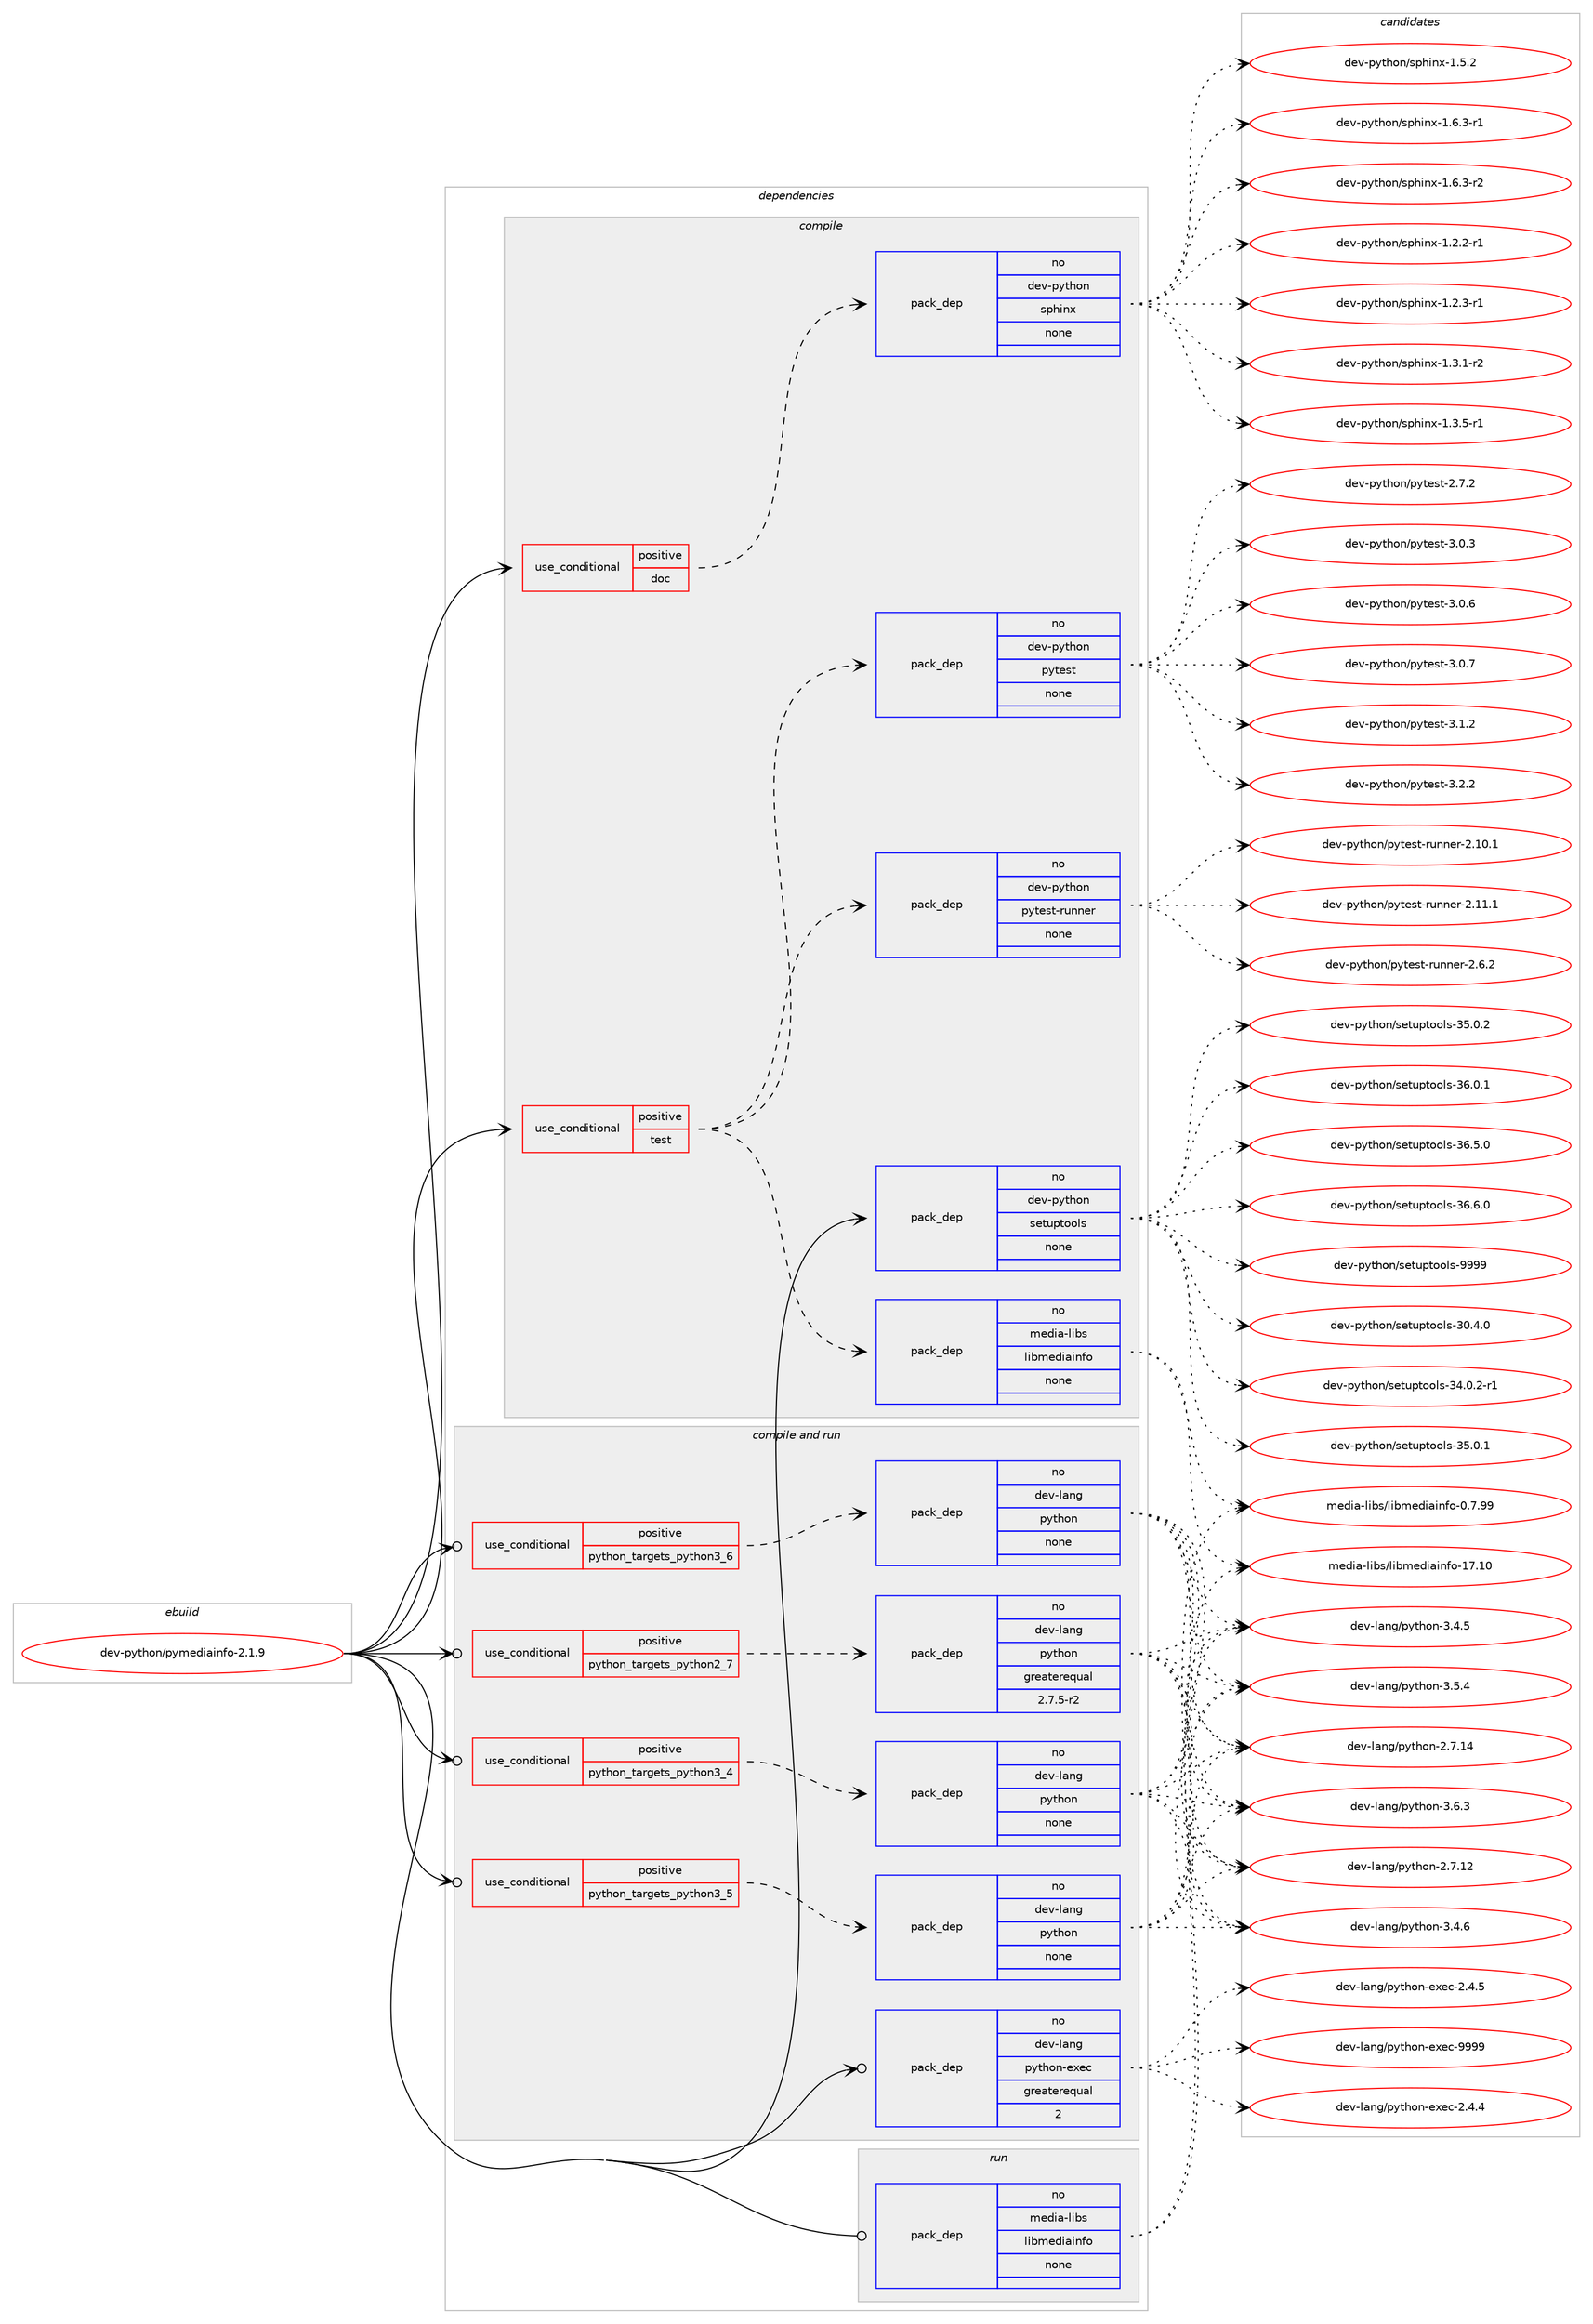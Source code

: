 digraph prolog {

# *************
# Graph options
# *************

newrank=true;
concentrate=true;
compound=true;
graph [rankdir=LR,fontname=Helvetica,fontsize=10,ranksep=1.5];#, ranksep=2.5, nodesep=0.2];
edge  [arrowhead=vee];
node  [fontname=Helvetica,fontsize=10];

# **********
# The ebuild
# **********

subgraph cluster_leftcol {
color=gray;
rank=same;
label=<<i>ebuild</i>>;
id [label="dev-python/pymediainfo-2.1.9", color=red, width=4, href="../dev-python/pymediainfo-2.1.9.svg"];
}

# ****************
# The dependencies
# ****************

subgraph cluster_midcol {
color=gray;
label=<<i>dependencies</i>>;
subgraph cluster_compile {
fillcolor="#eeeeee";
style=filled;
label=<<i>compile</i>>;
subgraph cond38766 {
dependency177443 [label=<<TABLE BORDER="0" CELLBORDER="1" CELLSPACING="0" CELLPADDING="4"><TR><TD ROWSPAN="3" CELLPADDING="10">use_conditional</TD></TR><TR><TD>positive</TD></TR><TR><TD>doc</TD></TR></TABLE>>, shape=none, color=red];
subgraph pack134759 {
dependency177444 [label=<<TABLE BORDER="0" CELLBORDER="1" CELLSPACING="0" CELLPADDING="4" WIDTH="220"><TR><TD ROWSPAN="6" CELLPADDING="30">pack_dep</TD></TR><TR><TD WIDTH="110">no</TD></TR><TR><TD>dev-python</TD></TR><TR><TD>sphinx</TD></TR><TR><TD>none</TD></TR><TR><TD></TD></TR></TABLE>>, shape=none, color=blue];
}
dependency177443:e -> dependency177444:w [weight=20,style="dashed",arrowhead="vee"];
}
id:e -> dependency177443:w [weight=20,style="solid",arrowhead="vee"];
subgraph cond38767 {
dependency177445 [label=<<TABLE BORDER="0" CELLBORDER="1" CELLSPACING="0" CELLPADDING="4"><TR><TD ROWSPAN="3" CELLPADDING="10">use_conditional</TD></TR><TR><TD>positive</TD></TR><TR><TD>test</TD></TR></TABLE>>, shape=none, color=red];
subgraph pack134760 {
dependency177446 [label=<<TABLE BORDER="0" CELLBORDER="1" CELLSPACING="0" CELLPADDING="4" WIDTH="220"><TR><TD ROWSPAN="6" CELLPADDING="30">pack_dep</TD></TR><TR><TD WIDTH="110">no</TD></TR><TR><TD>media-libs</TD></TR><TR><TD>libmediainfo</TD></TR><TR><TD>none</TD></TR><TR><TD></TD></TR></TABLE>>, shape=none, color=blue];
}
dependency177445:e -> dependency177446:w [weight=20,style="dashed",arrowhead="vee"];
subgraph pack134761 {
dependency177447 [label=<<TABLE BORDER="0" CELLBORDER="1" CELLSPACING="0" CELLPADDING="4" WIDTH="220"><TR><TD ROWSPAN="6" CELLPADDING="30">pack_dep</TD></TR><TR><TD WIDTH="110">no</TD></TR><TR><TD>dev-python</TD></TR><TR><TD>pytest</TD></TR><TR><TD>none</TD></TR><TR><TD></TD></TR></TABLE>>, shape=none, color=blue];
}
dependency177445:e -> dependency177447:w [weight=20,style="dashed",arrowhead="vee"];
subgraph pack134762 {
dependency177448 [label=<<TABLE BORDER="0" CELLBORDER="1" CELLSPACING="0" CELLPADDING="4" WIDTH="220"><TR><TD ROWSPAN="6" CELLPADDING="30">pack_dep</TD></TR><TR><TD WIDTH="110">no</TD></TR><TR><TD>dev-python</TD></TR><TR><TD>pytest-runner</TD></TR><TR><TD>none</TD></TR><TR><TD></TD></TR></TABLE>>, shape=none, color=blue];
}
dependency177445:e -> dependency177448:w [weight=20,style="dashed",arrowhead="vee"];
}
id:e -> dependency177445:w [weight=20,style="solid",arrowhead="vee"];
subgraph pack134763 {
dependency177449 [label=<<TABLE BORDER="0" CELLBORDER="1" CELLSPACING="0" CELLPADDING="4" WIDTH="220"><TR><TD ROWSPAN="6" CELLPADDING="30">pack_dep</TD></TR><TR><TD WIDTH="110">no</TD></TR><TR><TD>dev-python</TD></TR><TR><TD>setuptools</TD></TR><TR><TD>none</TD></TR><TR><TD></TD></TR></TABLE>>, shape=none, color=blue];
}
id:e -> dependency177449:w [weight=20,style="solid",arrowhead="vee"];
}
subgraph cluster_compileandrun {
fillcolor="#eeeeee";
style=filled;
label=<<i>compile and run</i>>;
subgraph cond38768 {
dependency177450 [label=<<TABLE BORDER="0" CELLBORDER="1" CELLSPACING="0" CELLPADDING="4"><TR><TD ROWSPAN="3" CELLPADDING="10">use_conditional</TD></TR><TR><TD>positive</TD></TR><TR><TD>python_targets_python2_7</TD></TR></TABLE>>, shape=none, color=red];
subgraph pack134764 {
dependency177451 [label=<<TABLE BORDER="0" CELLBORDER="1" CELLSPACING="0" CELLPADDING="4" WIDTH="220"><TR><TD ROWSPAN="6" CELLPADDING="30">pack_dep</TD></TR><TR><TD WIDTH="110">no</TD></TR><TR><TD>dev-lang</TD></TR><TR><TD>python</TD></TR><TR><TD>greaterequal</TD></TR><TR><TD>2.7.5-r2</TD></TR></TABLE>>, shape=none, color=blue];
}
dependency177450:e -> dependency177451:w [weight=20,style="dashed",arrowhead="vee"];
}
id:e -> dependency177450:w [weight=20,style="solid",arrowhead="odotvee"];
subgraph cond38769 {
dependency177452 [label=<<TABLE BORDER="0" CELLBORDER="1" CELLSPACING="0" CELLPADDING="4"><TR><TD ROWSPAN="3" CELLPADDING="10">use_conditional</TD></TR><TR><TD>positive</TD></TR><TR><TD>python_targets_python3_4</TD></TR></TABLE>>, shape=none, color=red];
subgraph pack134765 {
dependency177453 [label=<<TABLE BORDER="0" CELLBORDER="1" CELLSPACING="0" CELLPADDING="4" WIDTH="220"><TR><TD ROWSPAN="6" CELLPADDING="30">pack_dep</TD></TR><TR><TD WIDTH="110">no</TD></TR><TR><TD>dev-lang</TD></TR><TR><TD>python</TD></TR><TR><TD>none</TD></TR><TR><TD></TD></TR></TABLE>>, shape=none, color=blue];
}
dependency177452:e -> dependency177453:w [weight=20,style="dashed",arrowhead="vee"];
}
id:e -> dependency177452:w [weight=20,style="solid",arrowhead="odotvee"];
subgraph cond38770 {
dependency177454 [label=<<TABLE BORDER="0" CELLBORDER="1" CELLSPACING="0" CELLPADDING="4"><TR><TD ROWSPAN="3" CELLPADDING="10">use_conditional</TD></TR><TR><TD>positive</TD></TR><TR><TD>python_targets_python3_5</TD></TR></TABLE>>, shape=none, color=red];
subgraph pack134766 {
dependency177455 [label=<<TABLE BORDER="0" CELLBORDER="1" CELLSPACING="0" CELLPADDING="4" WIDTH="220"><TR><TD ROWSPAN="6" CELLPADDING="30">pack_dep</TD></TR><TR><TD WIDTH="110">no</TD></TR><TR><TD>dev-lang</TD></TR><TR><TD>python</TD></TR><TR><TD>none</TD></TR><TR><TD></TD></TR></TABLE>>, shape=none, color=blue];
}
dependency177454:e -> dependency177455:w [weight=20,style="dashed",arrowhead="vee"];
}
id:e -> dependency177454:w [weight=20,style="solid",arrowhead="odotvee"];
subgraph cond38771 {
dependency177456 [label=<<TABLE BORDER="0" CELLBORDER="1" CELLSPACING="0" CELLPADDING="4"><TR><TD ROWSPAN="3" CELLPADDING="10">use_conditional</TD></TR><TR><TD>positive</TD></TR><TR><TD>python_targets_python3_6</TD></TR></TABLE>>, shape=none, color=red];
subgraph pack134767 {
dependency177457 [label=<<TABLE BORDER="0" CELLBORDER="1" CELLSPACING="0" CELLPADDING="4" WIDTH="220"><TR><TD ROWSPAN="6" CELLPADDING="30">pack_dep</TD></TR><TR><TD WIDTH="110">no</TD></TR><TR><TD>dev-lang</TD></TR><TR><TD>python</TD></TR><TR><TD>none</TD></TR><TR><TD></TD></TR></TABLE>>, shape=none, color=blue];
}
dependency177456:e -> dependency177457:w [weight=20,style="dashed",arrowhead="vee"];
}
id:e -> dependency177456:w [weight=20,style="solid",arrowhead="odotvee"];
subgraph pack134768 {
dependency177458 [label=<<TABLE BORDER="0" CELLBORDER="1" CELLSPACING="0" CELLPADDING="4" WIDTH="220"><TR><TD ROWSPAN="6" CELLPADDING="30">pack_dep</TD></TR><TR><TD WIDTH="110">no</TD></TR><TR><TD>dev-lang</TD></TR><TR><TD>python-exec</TD></TR><TR><TD>greaterequal</TD></TR><TR><TD>2</TD></TR></TABLE>>, shape=none, color=blue];
}
id:e -> dependency177458:w [weight=20,style="solid",arrowhead="odotvee"];
}
subgraph cluster_run {
fillcolor="#eeeeee";
style=filled;
label=<<i>run</i>>;
subgraph pack134769 {
dependency177459 [label=<<TABLE BORDER="0" CELLBORDER="1" CELLSPACING="0" CELLPADDING="4" WIDTH="220"><TR><TD ROWSPAN="6" CELLPADDING="30">pack_dep</TD></TR><TR><TD WIDTH="110">no</TD></TR><TR><TD>media-libs</TD></TR><TR><TD>libmediainfo</TD></TR><TR><TD>none</TD></TR><TR><TD></TD></TR></TABLE>>, shape=none, color=blue];
}
id:e -> dependency177459:w [weight=20,style="solid",arrowhead="odot"];
}
}

# **************
# The candidates
# **************

subgraph cluster_choices {
rank=same;
color=gray;
label=<<i>candidates</i>>;

subgraph choice134759 {
color=black;
nodesep=1;
choice10010111845112121116104111110471151121041051101204549465046504511449 [label="dev-python/sphinx-1.2.2-r1", color=red, width=4,href="../dev-python/sphinx-1.2.2-r1.svg"];
choice10010111845112121116104111110471151121041051101204549465046514511449 [label="dev-python/sphinx-1.2.3-r1", color=red, width=4,href="../dev-python/sphinx-1.2.3-r1.svg"];
choice10010111845112121116104111110471151121041051101204549465146494511450 [label="dev-python/sphinx-1.3.1-r2", color=red, width=4,href="../dev-python/sphinx-1.3.1-r2.svg"];
choice10010111845112121116104111110471151121041051101204549465146534511449 [label="dev-python/sphinx-1.3.5-r1", color=red, width=4,href="../dev-python/sphinx-1.3.5-r1.svg"];
choice1001011184511212111610411111047115112104105110120454946534650 [label="dev-python/sphinx-1.5.2", color=red, width=4,href="../dev-python/sphinx-1.5.2.svg"];
choice10010111845112121116104111110471151121041051101204549465446514511449 [label="dev-python/sphinx-1.6.3-r1", color=red, width=4,href="../dev-python/sphinx-1.6.3-r1.svg"];
choice10010111845112121116104111110471151121041051101204549465446514511450 [label="dev-python/sphinx-1.6.3-r2", color=red, width=4,href="../dev-python/sphinx-1.6.3-r2.svg"];
dependency177444:e -> choice10010111845112121116104111110471151121041051101204549465046504511449:w [style=dotted,weight="100"];
dependency177444:e -> choice10010111845112121116104111110471151121041051101204549465046514511449:w [style=dotted,weight="100"];
dependency177444:e -> choice10010111845112121116104111110471151121041051101204549465146494511450:w [style=dotted,weight="100"];
dependency177444:e -> choice10010111845112121116104111110471151121041051101204549465146534511449:w [style=dotted,weight="100"];
dependency177444:e -> choice1001011184511212111610411111047115112104105110120454946534650:w [style=dotted,weight="100"];
dependency177444:e -> choice10010111845112121116104111110471151121041051101204549465446514511449:w [style=dotted,weight="100"];
dependency177444:e -> choice10010111845112121116104111110471151121041051101204549465446514511450:w [style=dotted,weight="100"];
}
subgraph choice134760 {
color=black;
nodesep=1;
choice10910110010597451081059811547108105981091011001059710511010211145484655465757 [label="media-libs/libmediainfo-0.7.99", color=red, width=4,href="../media-libs/libmediainfo-0.7.99.svg"];
choice109101100105974510810598115471081059810910110010597105110102111454955464948 [label="media-libs/libmediainfo-17.10", color=red, width=4,href="../media-libs/libmediainfo-17.10.svg"];
dependency177446:e -> choice10910110010597451081059811547108105981091011001059710511010211145484655465757:w [style=dotted,weight="100"];
dependency177446:e -> choice109101100105974510810598115471081059810910110010597105110102111454955464948:w [style=dotted,weight="100"];
}
subgraph choice134761 {
color=black;
nodesep=1;
choice1001011184511212111610411111047112121116101115116455046554650 [label="dev-python/pytest-2.7.2", color=red, width=4,href="../dev-python/pytest-2.7.2.svg"];
choice1001011184511212111610411111047112121116101115116455146484651 [label="dev-python/pytest-3.0.3", color=red, width=4,href="../dev-python/pytest-3.0.3.svg"];
choice1001011184511212111610411111047112121116101115116455146484654 [label="dev-python/pytest-3.0.6", color=red, width=4,href="../dev-python/pytest-3.0.6.svg"];
choice1001011184511212111610411111047112121116101115116455146484655 [label="dev-python/pytest-3.0.7", color=red, width=4,href="../dev-python/pytest-3.0.7.svg"];
choice1001011184511212111610411111047112121116101115116455146494650 [label="dev-python/pytest-3.1.2", color=red, width=4,href="../dev-python/pytest-3.1.2.svg"];
choice1001011184511212111610411111047112121116101115116455146504650 [label="dev-python/pytest-3.2.2", color=red, width=4,href="../dev-python/pytest-3.2.2.svg"];
dependency177447:e -> choice1001011184511212111610411111047112121116101115116455046554650:w [style=dotted,weight="100"];
dependency177447:e -> choice1001011184511212111610411111047112121116101115116455146484651:w [style=dotted,weight="100"];
dependency177447:e -> choice1001011184511212111610411111047112121116101115116455146484654:w [style=dotted,weight="100"];
dependency177447:e -> choice1001011184511212111610411111047112121116101115116455146484655:w [style=dotted,weight="100"];
dependency177447:e -> choice1001011184511212111610411111047112121116101115116455146494650:w [style=dotted,weight="100"];
dependency177447:e -> choice1001011184511212111610411111047112121116101115116455146504650:w [style=dotted,weight="100"];
}
subgraph choice134762 {
color=black;
nodesep=1;
choice10010111845112121116104111110471121211161011151164511411711011010111445504649484649 [label="dev-python/pytest-runner-2.10.1", color=red, width=4,href="../dev-python/pytest-runner-2.10.1.svg"];
choice10010111845112121116104111110471121211161011151164511411711011010111445504649494649 [label="dev-python/pytest-runner-2.11.1", color=red, width=4,href="../dev-python/pytest-runner-2.11.1.svg"];
choice100101118451121211161041111104711212111610111511645114117110110101114455046544650 [label="dev-python/pytest-runner-2.6.2", color=red, width=4,href="../dev-python/pytest-runner-2.6.2.svg"];
dependency177448:e -> choice10010111845112121116104111110471121211161011151164511411711011010111445504649484649:w [style=dotted,weight="100"];
dependency177448:e -> choice10010111845112121116104111110471121211161011151164511411711011010111445504649494649:w [style=dotted,weight="100"];
dependency177448:e -> choice100101118451121211161041111104711212111610111511645114117110110101114455046544650:w [style=dotted,weight="100"];
}
subgraph choice134763 {
color=black;
nodesep=1;
choice100101118451121211161041111104711510111611711211611111110811545514846524648 [label="dev-python/setuptools-30.4.0", color=red, width=4,href="../dev-python/setuptools-30.4.0.svg"];
choice1001011184511212111610411111047115101116117112116111111108115455152464846504511449 [label="dev-python/setuptools-34.0.2-r1", color=red, width=4,href="../dev-python/setuptools-34.0.2-r1.svg"];
choice100101118451121211161041111104711510111611711211611111110811545515346484649 [label="dev-python/setuptools-35.0.1", color=red, width=4,href="../dev-python/setuptools-35.0.1.svg"];
choice100101118451121211161041111104711510111611711211611111110811545515346484650 [label="dev-python/setuptools-35.0.2", color=red, width=4,href="../dev-python/setuptools-35.0.2.svg"];
choice100101118451121211161041111104711510111611711211611111110811545515446484649 [label="dev-python/setuptools-36.0.1", color=red, width=4,href="../dev-python/setuptools-36.0.1.svg"];
choice100101118451121211161041111104711510111611711211611111110811545515446534648 [label="dev-python/setuptools-36.5.0", color=red, width=4,href="../dev-python/setuptools-36.5.0.svg"];
choice100101118451121211161041111104711510111611711211611111110811545515446544648 [label="dev-python/setuptools-36.6.0", color=red, width=4,href="../dev-python/setuptools-36.6.0.svg"];
choice10010111845112121116104111110471151011161171121161111111081154557575757 [label="dev-python/setuptools-9999", color=red, width=4,href="../dev-python/setuptools-9999.svg"];
dependency177449:e -> choice100101118451121211161041111104711510111611711211611111110811545514846524648:w [style=dotted,weight="100"];
dependency177449:e -> choice1001011184511212111610411111047115101116117112116111111108115455152464846504511449:w [style=dotted,weight="100"];
dependency177449:e -> choice100101118451121211161041111104711510111611711211611111110811545515346484649:w [style=dotted,weight="100"];
dependency177449:e -> choice100101118451121211161041111104711510111611711211611111110811545515346484650:w [style=dotted,weight="100"];
dependency177449:e -> choice100101118451121211161041111104711510111611711211611111110811545515446484649:w [style=dotted,weight="100"];
dependency177449:e -> choice100101118451121211161041111104711510111611711211611111110811545515446534648:w [style=dotted,weight="100"];
dependency177449:e -> choice100101118451121211161041111104711510111611711211611111110811545515446544648:w [style=dotted,weight="100"];
dependency177449:e -> choice10010111845112121116104111110471151011161171121161111111081154557575757:w [style=dotted,weight="100"];
}
subgraph choice134764 {
color=black;
nodesep=1;
choice10010111845108971101034711212111610411111045504655464950 [label="dev-lang/python-2.7.12", color=red, width=4,href="../dev-lang/python-2.7.12.svg"];
choice10010111845108971101034711212111610411111045504655464952 [label="dev-lang/python-2.7.14", color=red, width=4,href="../dev-lang/python-2.7.14.svg"];
choice100101118451089711010347112121116104111110455146524653 [label="dev-lang/python-3.4.5", color=red, width=4,href="../dev-lang/python-3.4.5.svg"];
choice100101118451089711010347112121116104111110455146524654 [label="dev-lang/python-3.4.6", color=red, width=4,href="../dev-lang/python-3.4.6.svg"];
choice100101118451089711010347112121116104111110455146534652 [label="dev-lang/python-3.5.4", color=red, width=4,href="../dev-lang/python-3.5.4.svg"];
choice100101118451089711010347112121116104111110455146544651 [label="dev-lang/python-3.6.3", color=red, width=4,href="../dev-lang/python-3.6.3.svg"];
dependency177451:e -> choice10010111845108971101034711212111610411111045504655464950:w [style=dotted,weight="100"];
dependency177451:e -> choice10010111845108971101034711212111610411111045504655464952:w [style=dotted,weight="100"];
dependency177451:e -> choice100101118451089711010347112121116104111110455146524653:w [style=dotted,weight="100"];
dependency177451:e -> choice100101118451089711010347112121116104111110455146524654:w [style=dotted,weight="100"];
dependency177451:e -> choice100101118451089711010347112121116104111110455146534652:w [style=dotted,weight="100"];
dependency177451:e -> choice100101118451089711010347112121116104111110455146544651:w [style=dotted,weight="100"];
}
subgraph choice134765 {
color=black;
nodesep=1;
choice10010111845108971101034711212111610411111045504655464950 [label="dev-lang/python-2.7.12", color=red, width=4,href="../dev-lang/python-2.7.12.svg"];
choice10010111845108971101034711212111610411111045504655464952 [label="dev-lang/python-2.7.14", color=red, width=4,href="../dev-lang/python-2.7.14.svg"];
choice100101118451089711010347112121116104111110455146524653 [label="dev-lang/python-3.4.5", color=red, width=4,href="../dev-lang/python-3.4.5.svg"];
choice100101118451089711010347112121116104111110455146524654 [label="dev-lang/python-3.4.6", color=red, width=4,href="../dev-lang/python-3.4.6.svg"];
choice100101118451089711010347112121116104111110455146534652 [label="dev-lang/python-3.5.4", color=red, width=4,href="../dev-lang/python-3.5.4.svg"];
choice100101118451089711010347112121116104111110455146544651 [label="dev-lang/python-3.6.3", color=red, width=4,href="../dev-lang/python-3.6.3.svg"];
dependency177453:e -> choice10010111845108971101034711212111610411111045504655464950:w [style=dotted,weight="100"];
dependency177453:e -> choice10010111845108971101034711212111610411111045504655464952:w [style=dotted,weight="100"];
dependency177453:e -> choice100101118451089711010347112121116104111110455146524653:w [style=dotted,weight="100"];
dependency177453:e -> choice100101118451089711010347112121116104111110455146524654:w [style=dotted,weight="100"];
dependency177453:e -> choice100101118451089711010347112121116104111110455146534652:w [style=dotted,weight="100"];
dependency177453:e -> choice100101118451089711010347112121116104111110455146544651:w [style=dotted,weight="100"];
}
subgraph choice134766 {
color=black;
nodesep=1;
choice10010111845108971101034711212111610411111045504655464950 [label="dev-lang/python-2.7.12", color=red, width=4,href="../dev-lang/python-2.7.12.svg"];
choice10010111845108971101034711212111610411111045504655464952 [label="dev-lang/python-2.7.14", color=red, width=4,href="../dev-lang/python-2.7.14.svg"];
choice100101118451089711010347112121116104111110455146524653 [label="dev-lang/python-3.4.5", color=red, width=4,href="../dev-lang/python-3.4.5.svg"];
choice100101118451089711010347112121116104111110455146524654 [label="dev-lang/python-3.4.6", color=red, width=4,href="../dev-lang/python-3.4.6.svg"];
choice100101118451089711010347112121116104111110455146534652 [label="dev-lang/python-3.5.4", color=red, width=4,href="../dev-lang/python-3.5.4.svg"];
choice100101118451089711010347112121116104111110455146544651 [label="dev-lang/python-3.6.3", color=red, width=4,href="../dev-lang/python-3.6.3.svg"];
dependency177455:e -> choice10010111845108971101034711212111610411111045504655464950:w [style=dotted,weight="100"];
dependency177455:e -> choice10010111845108971101034711212111610411111045504655464952:w [style=dotted,weight="100"];
dependency177455:e -> choice100101118451089711010347112121116104111110455146524653:w [style=dotted,weight="100"];
dependency177455:e -> choice100101118451089711010347112121116104111110455146524654:w [style=dotted,weight="100"];
dependency177455:e -> choice100101118451089711010347112121116104111110455146534652:w [style=dotted,weight="100"];
dependency177455:e -> choice100101118451089711010347112121116104111110455146544651:w [style=dotted,weight="100"];
}
subgraph choice134767 {
color=black;
nodesep=1;
choice10010111845108971101034711212111610411111045504655464950 [label="dev-lang/python-2.7.12", color=red, width=4,href="../dev-lang/python-2.7.12.svg"];
choice10010111845108971101034711212111610411111045504655464952 [label="dev-lang/python-2.7.14", color=red, width=4,href="../dev-lang/python-2.7.14.svg"];
choice100101118451089711010347112121116104111110455146524653 [label="dev-lang/python-3.4.5", color=red, width=4,href="../dev-lang/python-3.4.5.svg"];
choice100101118451089711010347112121116104111110455146524654 [label="dev-lang/python-3.4.6", color=red, width=4,href="../dev-lang/python-3.4.6.svg"];
choice100101118451089711010347112121116104111110455146534652 [label="dev-lang/python-3.5.4", color=red, width=4,href="../dev-lang/python-3.5.4.svg"];
choice100101118451089711010347112121116104111110455146544651 [label="dev-lang/python-3.6.3", color=red, width=4,href="../dev-lang/python-3.6.3.svg"];
dependency177457:e -> choice10010111845108971101034711212111610411111045504655464950:w [style=dotted,weight="100"];
dependency177457:e -> choice10010111845108971101034711212111610411111045504655464952:w [style=dotted,weight="100"];
dependency177457:e -> choice100101118451089711010347112121116104111110455146524653:w [style=dotted,weight="100"];
dependency177457:e -> choice100101118451089711010347112121116104111110455146524654:w [style=dotted,weight="100"];
dependency177457:e -> choice100101118451089711010347112121116104111110455146534652:w [style=dotted,weight="100"];
dependency177457:e -> choice100101118451089711010347112121116104111110455146544651:w [style=dotted,weight="100"];
}
subgraph choice134768 {
color=black;
nodesep=1;
choice1001011184510897110103471121211161041111104510112010199455046524652 [label="dev-lang/python-exec-2.4.4", color=red, width=4,href="../dev-lang/python-exec-2.4.4.svg"];
choice1001011184510897110103471121211161041111104510112010199455046524653 [label="dev-lang/python-exec-2.4.5", color=red, width=4,href="../dev-lang/python-exec-2.4.5.svg"];
choice10010111845108971101034711212111610411111045101120101994557575757 [label="dev-lang/python-exec-9999", color=red, width=4,href="../dev-lang/python-exec-9999.svg"];
dependency177458:e -> choice1001011184510897110103471121211161041111104510112010199455046524652:w [style=dotted,weight="100"];
dependency177458:e -> choice1001011184510897110103471121211161041111104510112010199455046524653:w [style=dotted,weight="100"];
dependency177458:e -> choice10010111845108971101034711212111610411111045101120101994557575757:w [style=dotted,weight="100"];
}
subgraph choice134769 {
color=black;
nodesep=1;
choice10910110010597451081059811547108105981091011001059710511010211145484655465757 [label="media-libs/libmediainfo-0.7.99", color=red, width=4,href="../media-libs/libmediainfo-0.7.99.svg"];
choice109101100105974510810598115471081059810910110010597105110102111454955464948 [label="media-libs/libmediainfo-17.10", color=red, width=4,href="../media-libs/libmediainfo-17.10.svg"];
dependency177459:e -> choice10910110010597451081059811547108105981091011001059710511010211145484655465757:w [style=dotted,weight="100"];
dependency177459:e -> choice109101100105974510810598115471081059810910110010597105110102111454955464948:w [style=dotted,weight="100"];
}
}

}
